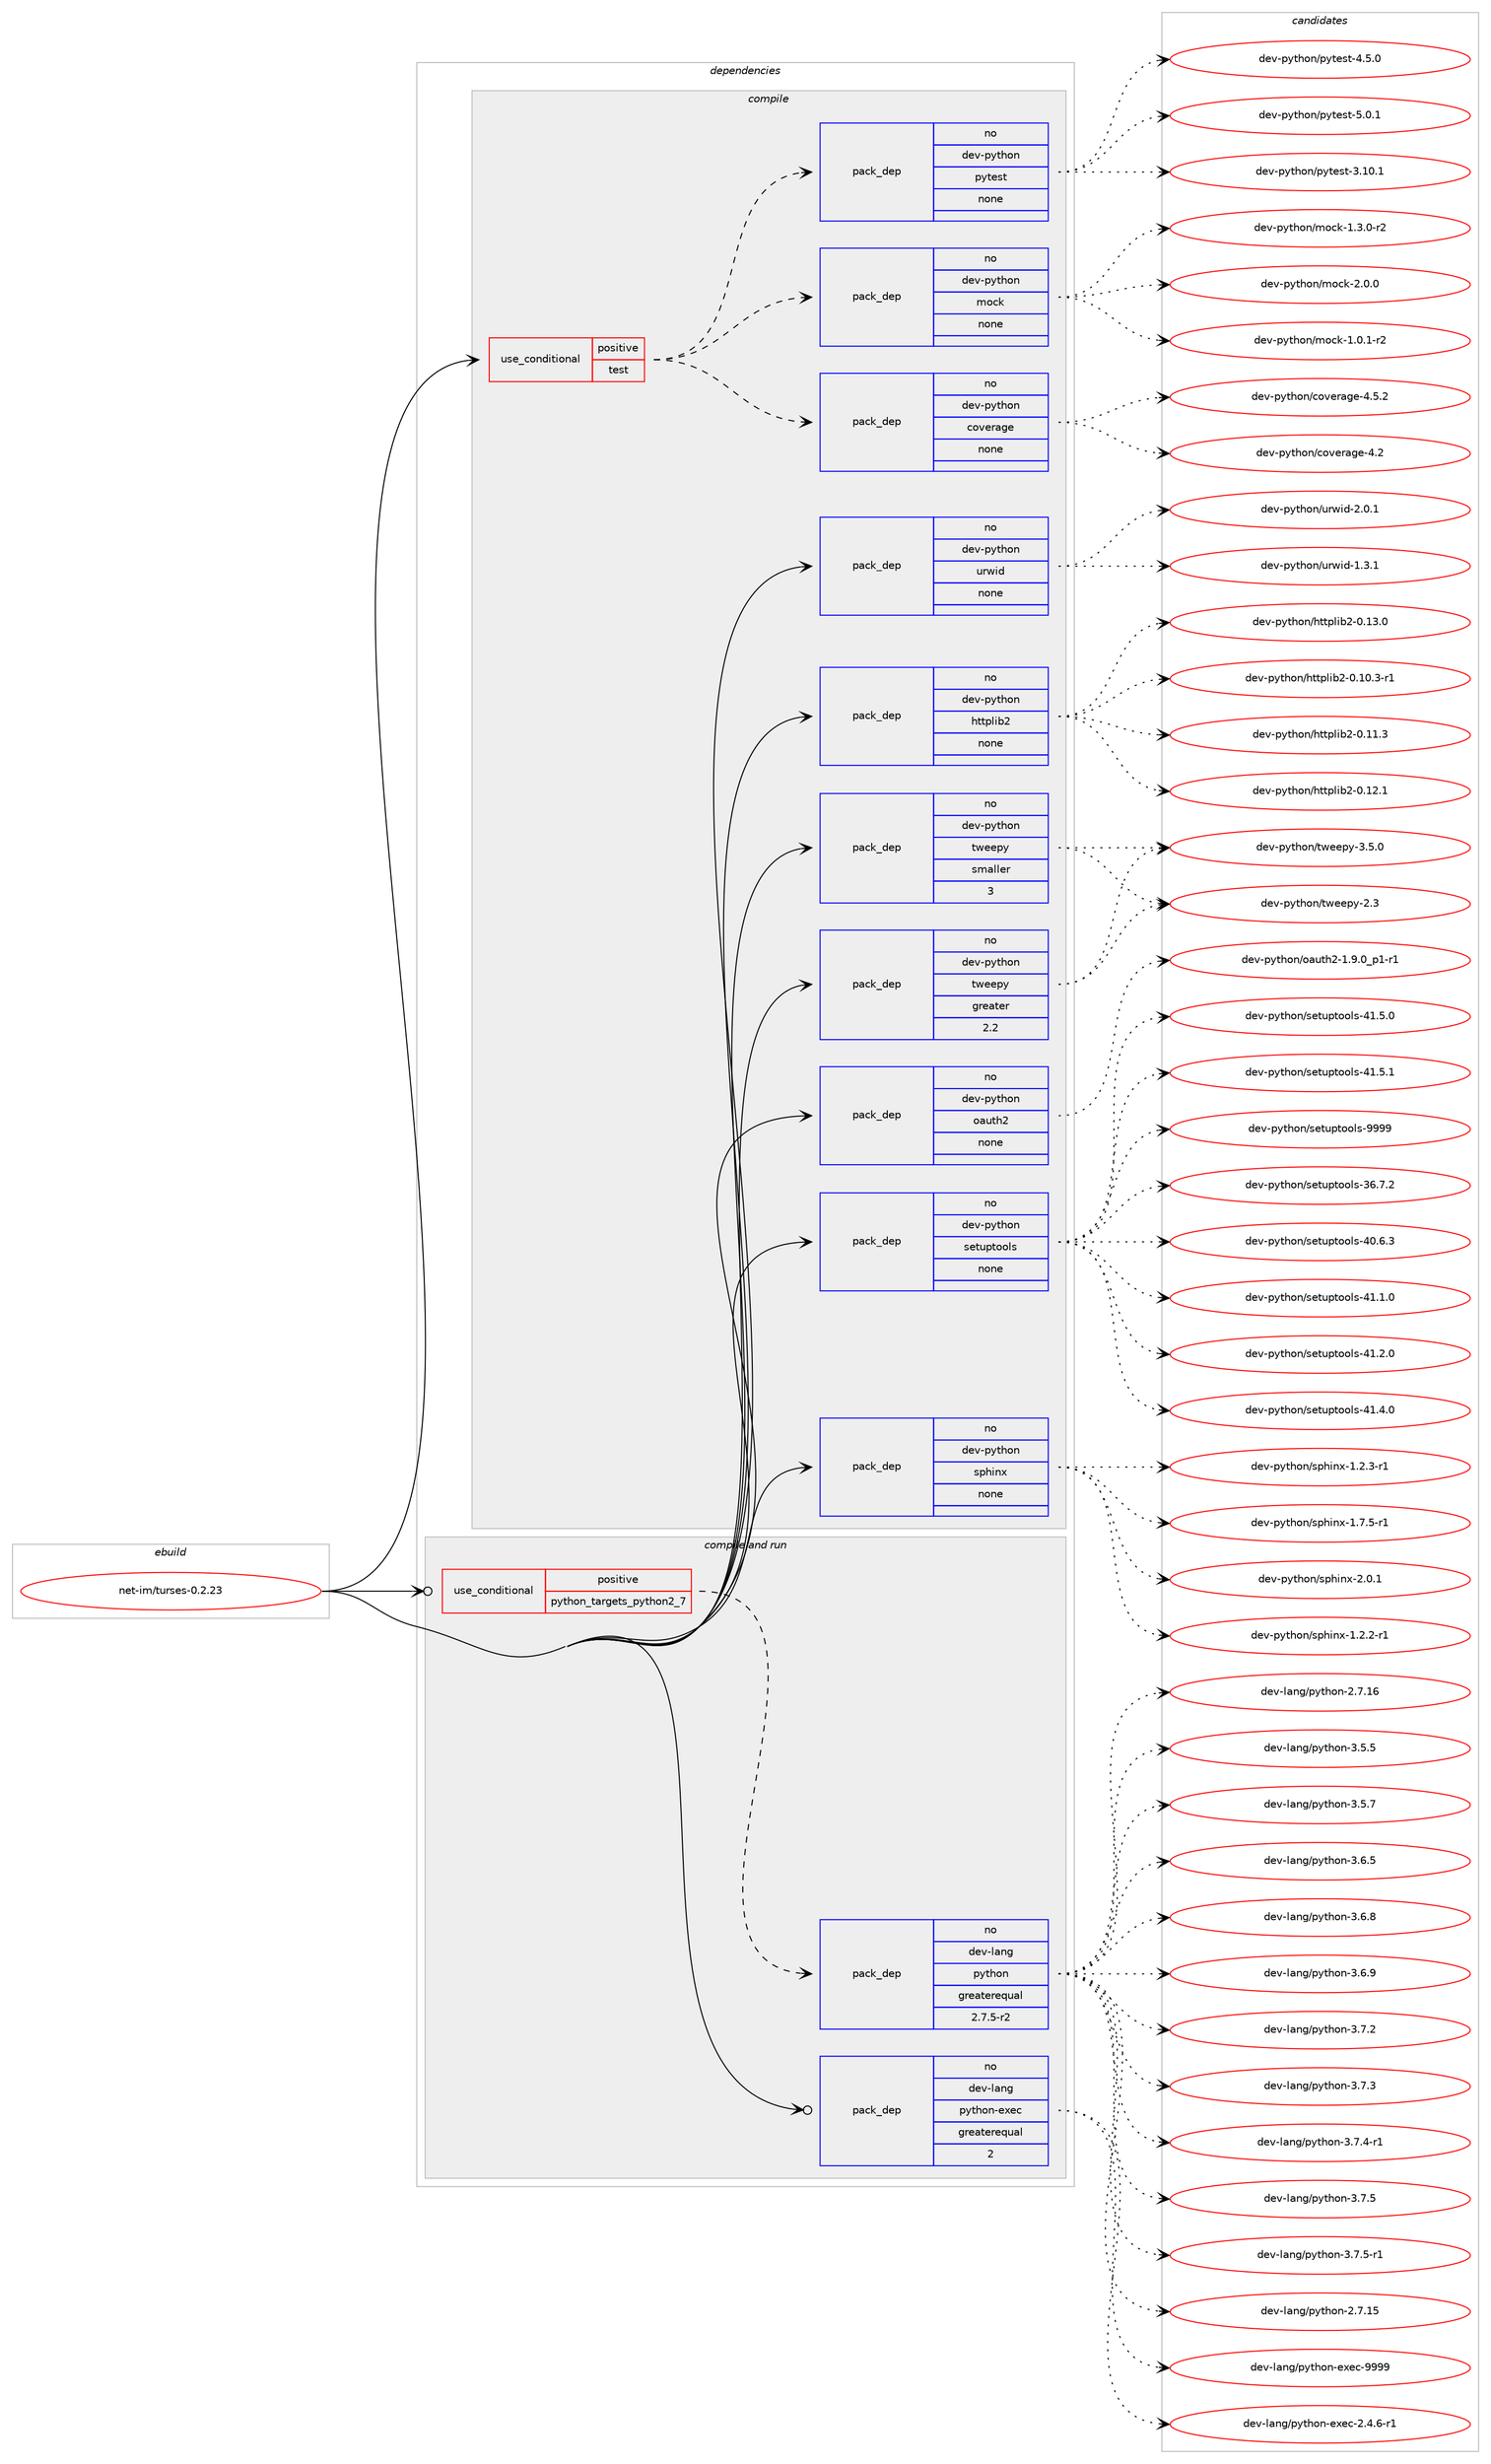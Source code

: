digraph prolog {

# *************
# Graph options
# *************

newrank=true;
concentrate=true;
compound=true;
graph [rankdir=LR,fontname=Helvetica,fontsize=10,ranksep=1.5];#, ranksep=2.5, nodesep=0.2];
edge  [arrowhead=vee];
node  [fontname=Helvetica,fontsize=10];

# **********
# The ebuild
# **********

subgraph cluster_leftcol {
color=gray;
rank=same;
label=<<i>ebuild</i>>;
id [label="net-im/turses-0.2.23", color=red, width=4, href="../net-im/turses-0.2.23.svg"];
}

# ****************
# The dependencies
# ****************

subgraph cluster_midcol {
color=gray;
label=<<i>dependencies</i>>;
subgraph cluster_compile {
fillcolor="#eeeeee";
style=filled;
label=<<i>compile</i>>;
subgraph cond200624 {
dependency823710 [label=<<TABLE BORDER="0" CELLBORDER="1" CELLSPACING="0" CELLPADDING="4"><TR><TD ROWSPAN="3" CELLPADDING="10">use_conditional</TD></TR><TR><TD>positive</TD></TR><TR><TD>test</TD></TR></TABLE>>, shape=none, color=red];
subgraph pack608674 {
dependency823711 [label=<<TABLE BORDER="0" CELLBORDER="1" CELLSPACING="0" CELLPADDING="4" WIDTH="220"><TR><TD ROWSPAN="6" CELLPADDING="30">pack_dep</TD></TR><TR><TD WIDTH="110">no</TD></TR><TR><TD>dev-python</TD></TR><TR><TD>mock</TD></TR><TR><TD>none</TD></TR><TR><TD></TD></TR></TABLE>>, shape=none, color=blue];
}
dependency823710:e -> dependency823711:w [weight=20,style="dashed",arrowhead="vee"];
subgraph pack608675 {
dependency823712 [label=<<TABLE BORDER="0" CELLBORDER="1" CELLSPACING="0" CELLPADDING="4" WIDTH="220"><TR><TD ROWSPAN="6" CELLPADDING="30">pack_dep</TD></TR><TR><TD WIDTH="110">no</TD></TR><TR><TD>dev-python</TD></TR><TR><TD>pytest</TD></TR><TR><TD>none</TD></TR><TR><TD></TD></TR></TABLE>>, shape=none, color=blue];
}
dependency823710:e -> dependency823712:w [weight=20,style="dashed",arrowhead="vee"];
subgraph pack608676 {
dependency823713 [label=<<TABLE BORDER="0" CELLBORDER="1" CELLSPACING="0" CELLPADDING="4" WIDTH="220"><TR><TD ROWSPAN="6" CELLPADDING="30">pack_dep</TD></TR><TR><TD WIDTH="110">no</TD></TR><TR><TD>dev-python</TD></TR><TR><TD>coverage</TD></TR><TR><TD>none</TD></TR><TR><TD></TD></TR></TABLE>>, shape=none, color=blue];
}
dependency823710:e -> dependency823713:w [weight=20,style="dashed",arrowhead="vee"];
}
id:e -> dependency823710:w [weight=20,style="solid",arrowhead="vee"];
subgraph pack608677 {
dependency823714 [label=<<TABLE BORDER="0" CELLBORDER="1" CELLSPACING="0" CELLPADDING="4" WIDTH="220"><TR><TD ROWSPAN="6" CELLPADDING="30">pack_dep</TD></TR><TR><TD WIDTH="110">no</TD></TR><TR><TD>dev-python</TD></TR><TR><TD>httplib2</TD></TR><TR><TD>none</TD></TR><TR><TD></TD></TR></TABLE>>, shape=none, color=blue];
}
id:e -> dependency823714:w [weight=20,style="solid",arrowhead="vee"];
subgraph pack608678 {
dependency823715 [label=<<TABLE BORDER="0" CELLBORDER="1" CELLSPACING="0" CELLPADDING="4" WIDTH="220"><TR><TD ROWSPAN="6" CELLPADDING="30">pack_dep</TD></TR><TR><TD WIDTH="110">no</TD></TR><TR><TD>dev-python</TD></TR><TR><TD>oauth2</TD></TR><TR><TD>none</TD></TR><TR><TD></TD></TR></TABLE>>, shape=none, color=blue];
}
id:e -> dependency823715:w [weight=20,style="solid",arrowhead="vee"];
subgraph pack608679 {
dependency823716 [label=<<TABLE BORDER="0" CELLBORDER="1" CELLSPACING="0" CELLPADDING="4" WIDTH="220"><TR><TD ROWSPAN="6" CELLPADDING="30">pack_dep</TD></TR><TR><TD WIDTH="110">no</TD></TR><TR><TD>dev-python</TD></TR><TR><TD>setuptools</TD></TR><TR><TD>none</TD></TR><TR><TD></TD></TR></TABLE>>, shape=none, color=blue];
}
id:e -> dependency823716:w [weight=20,style="solid",arrowhead="vee"];
subgraph pack608680 {
dependency823717 [label=<<TABLE BORDER="0" CELLBORDER="1" CELLSPACING="0" CELLPADDING="4" WIDTH="220"><TR><TD ROWSPAN="6" CELLPADDING="30">pack_dep</TD></TR><TR><TD WIDTH="110">no</TD></TR><TR><TD>dev-python</TD></TR><TR><TD>sphinx</TD></TR><TR><TD>none</TD></TR><TR><TD></TD></TR></TABLE>>, shape=none, color=blue];
}
id:e -> dependency823717:w [weight=20,style="solid",arrowhead="vee"];
subgraph pack608681 {
dependency823718 [label=<<TABLE BORDER="0" CELLBORDER="1" CELLSPACING="0" CELLPADDING="4" WIDTH="220"><TR><TD ROWSPAN="6" CELLPADDING="30">pack_dep</TD></TR><TR><TD WIDTH="110">no</TD></TR><TR><TD>dev-python</TD></TR><TR><TD>tweepy</TD></TR><TR><TD>greater</TD></TR><TR><TD>2.2</TD></TR></TABLE>>, shape=none, color=blue];
}
id:e -> dependency823718:w [weight=20,style="solid",arrowhead="vee"];
subgraph pack608682 {
dependency823719 [label=<<TABLE BORDER="0" CELLBORDER="1" CELLSPACING="0" CELLPADDING="4" WIDTH="220"><TR><TD ROWSPAN="6" CELLPADDING="30">pack_dep</TD></TR><TR><TD WIDTH="110">no</TD></TR><TR><TD>dev-python</TD></TR><TR><TD>tweepy</TD></TR><TR><TD>smaller</TD></TR><TR><TD>3</TD></TR></TABLE>>, shape=none, color=blue];
}
id:e -> dependency823719:w [weight=20,style="solid",arrowhead="vee"];
subgraph pack608683 {
dependency823720 [label=<<TABLE BORDER="0" CELLBORDER="1" CELLSPACING="0" CELLPADDING="4" WIDTH="220"><TR><TD ROWSPAN="6" CELLPADDING="30">pack_dep</TD></TR><TR><TD WIDTH="110">no</TD></TR><TR><TD>dev-python</TD></TR><TR><TD>urwid</TD></TR><TR><TD>none</TD></TR><TR><TD></TD></TR></TABLE>>, shape=none, color=blue];
}
id:e -> dependency823720:w [weight=20,style="solid",arrowhead="vee"];
}
subgraph cluster_compileandrun {
fillcolor="#eeeeee";
style=filled;
label=<<i>compile and run</i>>;
subgraph cond200625 {
dependency823721 [label=<<TABLE BORDER="0" CELLBORDER="1" CELLSPACING="0" CELLPADDING="4"><TR><TD ROWSPAN="3" CELLPADDING="10">use_conditional</TD></TR><TR><TD>positive</TD></TR><TR><TD>python_targets_python2_7</TD></TR></TABLE>>, shape=none, color=red];
subgraph pack608684 {
dependency823722 [label=<<TABLE BORDER="0" CELLBORDER="1" CELLSPACING="0" CELLPADDING="4" WIDTH="220"><TR><TD ROWSPAN="6" CELLPADDING="30">pack_dep</TD></TR><TR><TD WIDTH="110">no</TD></TR><TR><TD>dev-lang</TD></TR><TR><TD>python</TD></TR><TR><TD>greaterequal</TD></TR><TR><TD>2.7.5-r2</TD></TR></TABLE>>, shape=none, color=blue];
}
dependency823721:e -> dependency823722:w [weight=20,style="dashed",arrowhead="vee"];
}
id:e -> dependency823721:w [weight=20,style="solid",arrowhead="odotvee"];
subgraph pack608685 {
dependency823723 [label=<<TABLE BORDER="0" CELLBORDER="1" CELLSPACING="0" CELLPADDING="4" WIDTH="220"><TR><TD ROWSPAN="6" CELLPADDING="30">pack_dep</TD></TR><TR><TD WIDTH="110">no</TD></TR><TR><TD>dev-lang</TD></TR><TR><TD>python-exec</TD></TR><TR><TD>greaterequal</TD></TR><TR><TD>2</TD></TR></TABLE>>, shape=none, color=blue];
}
id:e -> dependency823723:w [weight=20,style="solid",arrowhead="odotvee"];
}
subgraph cluster_run {
fillcolor="#eeeeee";
style=filled;
label=<<i>run</i>>;
}
}

# **************
# The candidates
# **************

subgraph cluster_choices {
rank=same;
color=gray;
label=<<i>candidates</i>>;

subgraph choice608674 {
color=black;
nodesep=1;
choice1001011184511212111610411111047109111991074549464846494511450 [label="dev-python/mock-1.0.1-r2", color=red, width=4,href="../dev-python/mock-1.0.1-r2.svg"];
choice1001011184511212111610411111047109111991074549465146484511450 [label="dev-python/mock-1.3.0-r2", color=red, width=4,href="../dev-python/mock-1.3.0-r2.svg"];
choice100101118451121211161041111104710911199107455046484648 [label="dev-python/mock-2.0.0", color=red, width=4,href="../dev-python/mock-2.0.0.svg"];
dependency823711:e -> choice1001011184511212111610411111047109111991074549464846494511450:w [style=dotted,weight="100"];
dependency823711:e -> choice1001011184511212111610411111047109111991074549465146484511450:w [style=dotted,weight="100"];
dependency823711:e -> choice100101118451121211161041111104710911199107455046484648:w [style=dotted,weight="100"];
}
subgraph choice608675 {
color=black;
nodesep=1;
choice100101118451121211161041111104711212111610111511645514649484649 [label="dev-python/pytest-3.10.1", color=red, width=4,href="../dev-python/pytest-3.10.1.svg"];
choice1001011184511212111610411111047112121116101115116455246534648 [label="dev-python/pytest-4.5.0", color=red, width=4,href="../dev-python/pytest-4.5.0.svg"];
choice1001011184511212111610411111047112121116101115116455346484649 [label="dev-python/pytest-5.0.1", color=red, width=4,href="../dev-python/pytest-5.0.1.svg"];
dependency823712:e -> choice100101118451121211161041111104711212111610111511645514649484649:w [style=dotted,weight="100"];
dependency823712:e -> choice1001011184511212111610411111047112121116101115116455246534648:w [style=dotted,weight="100"];
dependency823712:e -> choice1001011184511212111610411111047112121116101115116455346484649:w [style=dotted,weight="100"];
}
subgraph choice608676 {
color=black;
nodesep=1;
choice1001011184511212111610411111047991111181011149710310145524650 [label="dev-python/coverage-4.2", color=red, width=4,href="../dev-python/coverage-4.2.svg"];
choice10010111845112121116104111110479911111810111497103101455246534650 [label="dev-python/coverage-4.5.2", color=red, width=4,href="../dev-python/coverage-4.5.2.svg"];
dependency823713:e -> choice1001011184511212111610411111047991111181011149710310145524650:w [style=dotted,weight="100"];
dependency823713:e -> choice10010111845112121116104111110479911111810111497103101455246534650:w [style=dotted,weight="100"];
}
subgraph choice608677 {
color=black;
nodesep=1;
choice10010111845112121116104111110471041161161121081059850454846494846514511449 [label="dev-python/httplib2-0.10.3-r1", color=red, width=4,href="../dev-python/httplib2-0.10.3-r1.svg"];
choice1001011184511212111610411111047104116116112108105985045484649494651 [label="dev-python/httplib2-0.11.3", color=red, width=4,href="../dev-python/httplib2-0.11.3.svg"];
choice1001011184511212111610411111047104116116112108105985045484649504649 [label="dev-python/httplib2-0.12.1", color=red, width=4,href="../dev-python/httplib2-0.12.1.svg"];
choice1001011184511212111610411111047104116116112108105985045484649514648 [label="dev-python/httplib2-0.13.0", color=red, width=4,href="../dev-python/httplib2-0.13.0.svg"];
dependency823714:e -> choice10010111845112121116104111110471041161161121081059850454846494846514511449:w [style=dotted,weight="100"];
dependency823714:e -> choice1001011184511212111610411111047104116116112108105985045484649494651:w [style=dotted,weight="100"];
dependency823714:e -> choice1001011184511212111610411111047104116116112108105985045484649504649:w [style=dotted,weight="100"];
dependency823714:e -> choice1001011184511212111610411111047104116116112108105985045484649514648:w [style=dotted,weight="100"];
}
subgraph choice608678 {
color=black;
nodesep=1;
choice1001011184511212111610411111047111971171161045045494657464895112494511449 [label="dev-python/oauth2-1.9.0_p1-r1", color=red, width=4,href="../dev-python/oauth2-1.9.0_p1-r1.svg"];
dependency823715:e -> choice1001011184511212111610411111047111971171161045045494657464895112494511449:w [style=dotted,weight="100"];
}
subgraph choice608679 {
color=black;
nodesep=1;
choice100101118451121211161041111104711510111611711211611111110811545515446554650 [label="dev-python/setuptools-36.7.2", color=red, width=4,href="../dev-python/setuptools-36.7.2.svg"];
choice100101118451121211161041111104711510111611711211611111110811545524846544651 [label="dev-python/setuptools-40.6.3", color=red, width=4,href="../dev-python/setuptools-40.6.3.svg"];
choice100101118451121211161041111104711510111611711211611111110811545524946494648 [label="dev-python/setuptools-41.1.0", color=red, width=4,href="../dev-python/setuptools-41.1.0.svg"];
choice100101118451121211161041111104711510111611711211611111110811545524946504648 [label="dev-python/setuptools-41.2.0", color=red, width=4,href="../dev-python/setuptools-41.2.0.svg"];
choice100101118451121211161041111104711510111611711211611111110811545524946524648 [label="dev-python/setuptools-41.4.0", color=red, width=4,href="../dev-python/setuptools-41.4.0.svg"];
choice100101118451121211161041111104711510111611711211611111110811545524946534648 [label="dev-python/setuptools-41.5.0", color=red, width=4,href="../dev-python/setuptools-41.5.0.svg"];
choice100101118451121211161041111104711510111611711211611111110811545524946534649 [label="dev-python/setuptools-41.5.1", color=red, width=4,href="../dev-python/setuptools-41.5.1.svg"];
choice10010111845112121116104111110471151011161171121161111111081154557575757 [label="dev-python/setuptools-9999", color=red, width=4,href="../dev-python/setuptools-9999.svg"];
dependency823716:e -> choice100101118451121211161041111104711510111611711211611111110811545515446554650:w [style=dotted,weight="100"];
dependency823716:e -> choice100101118451121211161041111104711510111611711211611111110811545524846544651:w [style=dotted,weight="100"];
dependency823716:e -> choice100101118451121211161041111104711510111611711211611111110811545524946494648:w [style=dotted,weight="100"];
dependency823716:e -> choice100101118451121211161041111104711510111611711211611111110811545524946504648:w [style=dotted,weight="100"];
dependency823716:e -> choice100101118451121211161041111104711510111611711211611111110811545524946524648:w [style=dotted,weight="100"];
dependency823716:e -> choice100101118451121211161041111104711510111611711211611111110811545524946534648:w [style=dotted,weight="100"];
dependency823716:e -> choice100101118451121211161041111104711510111611711211611111110811545524946534649:w [style=dotted,weight="100"];
dependency823716:e -> choice10010111845112121116104111110471151011161171121161111111081154557575757:w [style=dotted,weight="100"];
}
subgraph choice608680 {
color=black;
nodesep=1;
choice10010111845112121116104111110471151121041051101204549465046504511449 [label="dev-python/sphinx-1.2.2-r1", color=red, width=4,href="../dev-python/sphinx-1.2.2-r1.svg"];
choice10010111845112121116104111110471151121041051101204549465046514511449 [label="dev-python/sphinx-1.2.3-r1", color=red, width=4,href="../dev-python/sphinx-1.2.3-r1.svg"];
choice10010111845112121116104111110471151121041051101204549465546534511449 [label="dev-python/sphinx-1.7.5-r1", color=red, width=4,href="../dev-python/sphinx-1.7.5-r1.svg"];
choice1001011184511212111610411111047115112104105110120455046484649 [label="dev-python/sphinx-2.0.1", color=red, width=4,href="../dev-python/sphinx-2.0.1.svg"];
dependency823717:e -> choice10010111845112121116104111110471151121041051101204549465046504511449:w [style=dotted,weight="100"];
dependency823717:e -> choice10010111845112121116104111110471151121041051101204549465046514511449:w [style=dotted,weight="100"];
dependency823717:e -> choice10010111845112121116104111110471151121041051101204549465546534511449:w [style=dotted,weight="100"];
dependency823717:e -> choice1001011184511212111610411111047115112104105110120455046484649:w [style=dotted,weight="100"];
}
subgraph choice608681 {
color=black;
nodesep=1;
choice100101118451121211161041111104711611910110111212145504651 [label="dev-python/tweepy-2.3", color=red, width=4,href="../dev-python/tweepy-2.3.svg"];
choice1001011184511212111610411111047116119101101112121455146534648 [label="dev-python/tweepy-3.5.0", color=red, width=4,href="../dev-python/tweepy-3.5.0.svg"];
dependency823718:e -> choice100101118451121211161041111104711611910110111212145504651:w [style=dotted,weight="100"];
dependency823718:e -> choice1001011184511212111610411111047116119101101112121455146534648:w [style=dotted,weight="100"];
}
subgraph choice608682 {
color=black;
nodesep=1;
choice100101118451121211161041111104711611910110111212145504651 [label="dev-python/tweepy-2.3", color=red, width=4,href="../dev-python/tweepy-2.3.svg"];
choice1001011184511212111610411111047116119101101112121455146534648 [label="dev-python/tweepy-3.5.0", color=red, width=4,href="../dev-python/tweepy-3.5.0.svg"];
dependency823719:e -> choice100101118451121211161041111104711611910110111212145504651:w [style=dotted,weight="100"];
dependency823719:e -> choice1001011184511212111610411111047116119101101112121455146534648:w [style=dotted,weight="100"];
}
subgraph choice608683 {
color=black;
nodesep=1;
choice1001011184511212111610411111047117114119105100454946514649 [label="dev-python/urwid-1.3.1", color=red, width=4,href="../dev-python/urwid-1.3.1.svg"];
choice1001011184511212111610411111047117114119105100455046484649 [label="dev-python/urwid-2.0.1", color=red, width=4,href="../dev-python/urwid-2.0.1.svg"];
dependency823720:e -> choice1001011184511212111610411111047117114119105100454946514649:w [style=dotted,weight="100"];
dependency823720:e -> choice1001011184511212111610411111047117114119105100455046484649:w [style=dotted,weight="100"];
}
subgraph choice608684 {
color=black;
nodesep=1;
choice10010111845108971101034711212111610411111045504655464953 [label="dev-lang/python-2.7.15", color=red, width=4,href="../dev-lang/python-2.7.15.svg"];
choice10010111845108971101034711212111610411111045504655464954 [label="dev-lang/python-2.7.16", color=red, width=4,href="../dev-lang/python-2.7.16.svg"];
choice100101118451089711010347112121116104111110455146534653 [label="dev-lang/python-3.5.5", color=red, width=4,href="../dev-lang/python-3.5.5.svg"];
choice100101118451089711010347112121116104111110455146534655 [label="dev-lang/python-3.5.7", color=red, width=4,href="../dev-lang/python-3.5.7.svg"];
choice100101118451089711010347112121116104111110455146544653 [label="dev-lang/python-3.6.5", color=red, width=4,href="../dev-lang/python-3.6.5.svg"];
choice100101118451089711010347112121116104111110455146544656 [label="dev-lang/python-3.6.8", color=red, width=4,href="../dev-lang/python-3.6.8.svg"];
choice100101118451089711010347112121116104111110455146544657 [label="dev-lang/python-3.6.9", color=red, width=4,href="../dev-lang/python-3.6.9.svg"];
choice100101118451089711010347112121116104111110455146554650 [label="dev-lang/python-3.7.2", color=red, width=4,href="../dev-lang/python-3.7.2.svg"];
choice100101118451089711010347112121116104111110455146554651 [label="dev-lang/python-3.7.3", color=red, width=4,href="../dev-lang/python-3.7.3.svg"];
choice1001011184510897110103471121211161041111104551465546524511449 [label="dev-lang/python-3.7.4-r1", color=red, width=4,href="../dev-lang/python-3.7.4-r1.svg"];
choice100101118451089711010347112121116104111110455146554653 [label="dev-lang/python-3.7.5", color=red, width=4,href="../dev-lang/python-3.7.5.svg"];
choice1001011184510897110103471121211161041111104551465546534511449 [label="dev-lang/python-3.7.5-r1", color=red, width=4,href="../dev-lang/python-3.7.5-r1.svg"];
dependency823722:e -> choice10010111845108971101034711212111610411111045504655464953:w [style=dotted,weight="100"];
dependency823722:e -> choice10010111845108971101034711212111610411111045504655464954:w [style=dotted,weight="100"];
dependency823722:e -> choice100101118451089711010347112121116104111110455146534653:w [style=dotted,weight="100"];
dependency823722:e -> choice100101118451089711010347112121116104111110455146534655:w [style=dotted,weight="100"];
dependency823722:e -> choice100101118451089711010347112121116104111110455146544653:w [style=dotted,weight="100"];
dependency823722:e -> choice100101118451089711010347112121116104111110455146544656:w [style=dotted,weight="100"];
dependency823722:e -> choice100101118451089711010347112121116104111110455146544657:w [style=dotted,weight="100"];
dependency823722:e -> choice100101118451089711010347112121116104111110455146554650:w [style=dotted,weight="100"];
dependency823722:e -> choice100101118451089711010347112121116104111110455146554651:w [style=dotted,weight="100"];
dependency823722:e -> choice1001011184510897110103471121211161041111104551465546524511449:w [style=dotted,weight="100"];
dependency823722:e -> choice100101118451089711010347112121116104111110455146554653:w [style=dotted,weight="100"];
dependency823722:e -> choice1001011184510897110103471121211161041111104551465546534511449:w [style=dotted,weight="100"];
}
subgraph choice608685 {
color=black;
nodesep=1;
choice10010111845108971101034711212111610411111045101120101994550465246544511449 [label="dev-lang/python-exec-2.4.6-r1", color=red, width=4,href="../dev-lang/python-exec-2.4.6-r1.svg"];
choice10010111845108971101034711212111610411111045101120101994557575757 [label="dev-lang/python-exec-9999", color=red, width=4,href="../dev-lang/python-exec-9999.svg"];
dependency823723:e -> choice10010111845108971101034711212111610411111045101120101994550465246544511449:w [style=dotted,weight="100"];
dependency823723:e -> choice10010111845108971101034711212111610411111045101120101994557575757:w [style=dotted,weight="100"];
}
}

}
